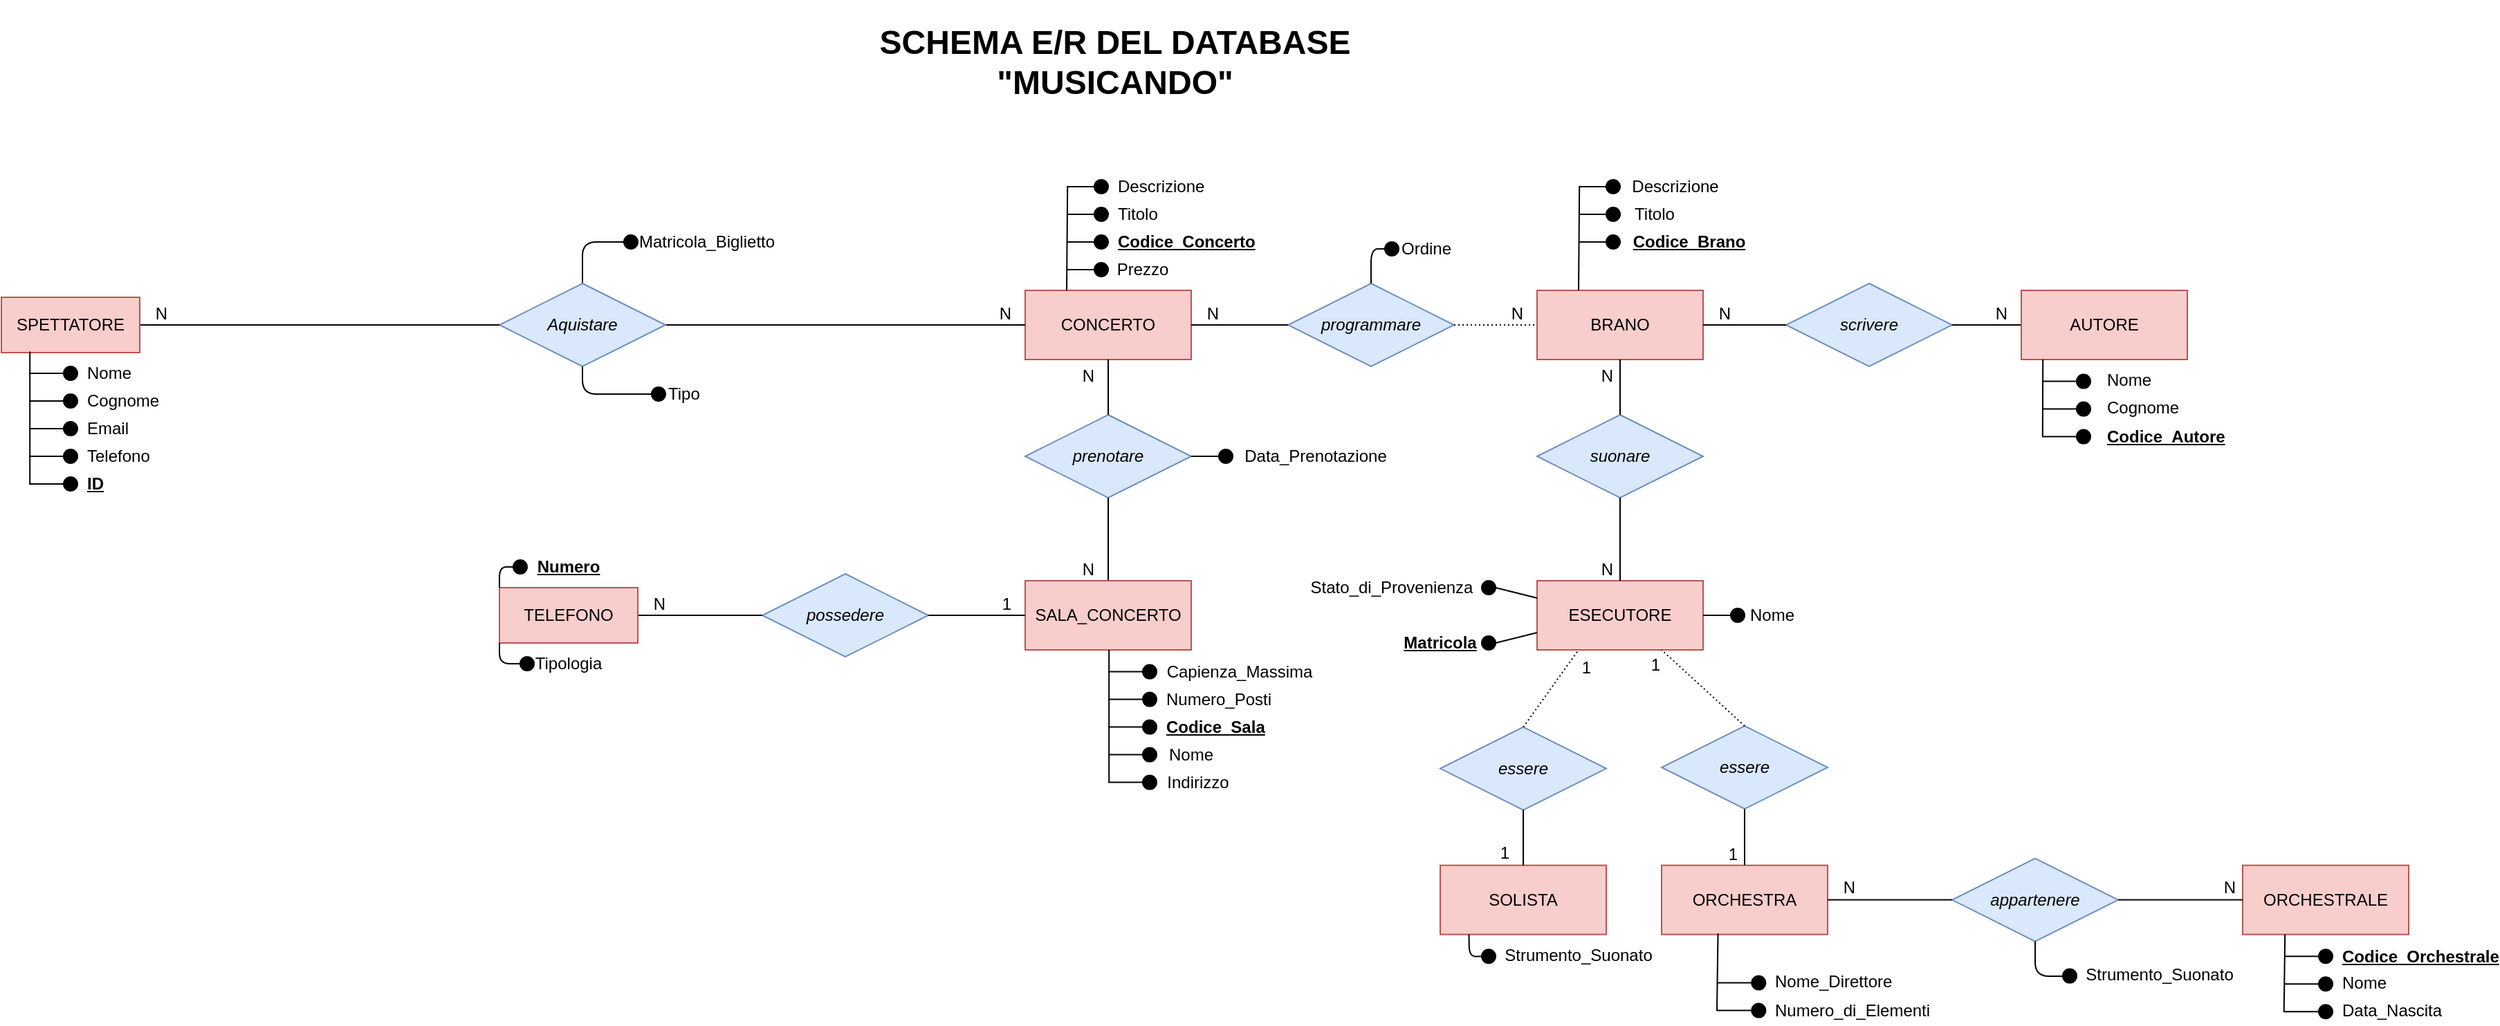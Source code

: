 <mxfile version="14.7.1" type="device"><diagram id="7Fz9VjzhEFHd8WjEYgoF" name="Page-1"><mxGraphModel dx="369" dy="504" grid="1" gridSize="10" guides="1" tooltips="1" connect="1" arrows="1" fold="1" page="1" pageScale="1" pageWidth="827" pageHeight="1169" math="0" shadow="0"><root><mxCell id="0"/><mxCell id="1" parent="0"/><mxCell id="jXvJ6c-4dj2ufVgwyLKk-31" value="CONCERTO" style="whiteSpace=wrap;html=1;align=center;fillColor=#f8cecc;strokeColor=#b85450;" parent="1" vertex="1"><mxGeometry x="1110" y="525" width="120" height="50" as="geometry"/></mxCell><mxCell id="jXvJ6c-4dj2ufVgwyLKk-32" value="&lt;i&gt;prenotare&lt;/i&gt;" style="shape=rhombus;perimeter=rhombusPerimeter;whiteSpace=wrap;html=1;align=center;fillColor=#dae8fc;strokeColor=#6c8ebf;" parent="1" vertex="1"><mxGeometry x="1110" y="615" width="120" height="60" as="geometry"/></mxCell><mxCell id="jXvJ6c-4dj2ufVgwyLKk-33" value="&lt;i&gt;programmare&lt;/i&gt;" style="shape=rhombus;perimeter=rhombusPerimeter;whiteSpace=wrap;html=1;align=center;fillColor=#dae8fc;strokeColor=#6c8ebf;" parent="1" vertex="1"><mxGeometry x="1300" y="520" width="120" height="60" as="geometry"/></mxCell><mxCell id="jXvJ6c-4dj2ufVgwyLKk-35" value="" style="endArrow=none;html=1;exitX=0.25;exitY=0;exitDx=0;exitDy=0;entryX=0.03;entryY=0.54;entryDx=0;entryDy=0;entryPerimeter=0;" parent="1" source="jXvJ6c-4dj2ufVgwyLKk-31" target="jXvJ6c-4dj2ufVgwyLKk-42" edge="1"><mxGeometry width="50" height="50" relative="1" as="geometry"><mxPoint x="1230" y="365" as="sourcePoint"/><mxPoint x="1140" y="435" as="targetPoint"/></mxGeometry></mxCell><mxCell id="jXvJ6c-4dj2ufVgwyLKk-36" value="" style="line;strokeWidth=1;rotatable=0;dashed=0;labelPosition=right;align=left;verticalAlign=middle;spacingTop=0;spacingLeft=6;points=[];portConstraint=eastwest;" parent="1" vertex="1"><mxGeometry x="1140" y="485" width="20" height="10" as="geometry"/></mxCell><mxCell id="jXvJ6c-4dj2ufVgwyLKk-37" value="" style="ellipse;whiteSpace=wrap;html=1;aspect=fixed;fillColor=#000000;" parent="1" vertex="1"><mxGeometry x="1160" y="485" width="10" height="10" as="geometry"/></mxCell><mxCell id="jXvJ6c-4dj2ufVgwyLKk-38" value="&lt;u&gt;&lt;b&gt;Codice_Concerto&lt;/b&gt;&lt;/u&gt;" style="text;html=1;strokeColor=none;fillColor=none;align=left;verticalAlign=middle;whiteSpace=wrap;rounded=0;" parent="1" vertex="1"><mxGeometry x="1175" y="480" width="40" height="20" as="geometry"/></mxCell><mxCell id="jXvJ6c-4dj2ufVgwyLKk-39" value="" style="line;strokeWidth=1;rotatable=0;dashed=0;labelPosition=right;align=left;verticalAlign=middle;spacingTop=0;spacingLeft=6;points=[];portConstraint=eastwest;" parent="1" vertex="1"><mxGeometry x="1140" y="465" width="20" height="10" as="geometry"/></mxCell><mxCell id="jXvJ6c-4dj2ufVgwyLKk-40" value="" style="ellipse;whiteSpace=wrap;html=1;aspect=fixed;fillColor=#000000;" parent="1" vertex="1"><mxGeometry x="1160" y="465" width="10" height="10" as="geometry"/></mxCell><mxCell id="jXvJ6c-4dj2ufVgwyLKk-41" value="Titolo" style="text;html=1;strokeColor=none;fillColor=none;align=left;verticalAlign=middle;whiteSpace=wrap;rounded=0;" parent="1" vertex="1"><mxGeometry x="1175" y="460" width="40" height="20" as="geometry"/></mxCell><mxCell id="jXvJ6c-4dj2ufVgwyLKk-42" value="" style="line;strokeWidth=1;rotatable=0;dashed=0;labelPosition=right;align=left;verticalAlign=middle;spacingTop=0;spacingLeft=6;points=[];portConstraint=eastwest;" parent="1" vertex="1"><mxGeometry x="1140" y="445" width="20" height="10" as="geometry"/></mxCell><mxCell id="jXvJ6c-4dj2ufVgwyLKk-43" value="" style="ellipse;whiteSpace=wrap;html=1;aspect=fixed;fillColor=#000000;" parent="1" vertex="1"><mxGeometry x="1160" y="445" width="10" height="10" as="geometry"/></mxCell><mxCell id="jXvJ6c-4dj2ufVgwyLKk-44" value="Descrizione" style="text;html=1;strokeColor=none;fillColor=none;align=left;verticalAlign=middle;whiteSpace=wrap;rounded=0;" parent="1" vertex="1"><mxGeometry x="1175" y="440" width="40" height="20" as="geometry"/></mxCell><mxCell id="jXvJ6c-4dj2ufVgwyLKk-45" value="" style="endArrow=none;html=1;exitX=1;exitY=0.5;exitDx=0;exitDy=0;" parent="1" source="jXvJ6c-4dj2ufVgwyLKk-32" edge="1"><mxGeometry width="50" height="50" relative="1" as="geometry"><mxPoint x="1280" y="675" as="sourcePoint"/><mxPoint x="1250" y="645" as="targetPoint"/></mxGeometry></mxCell><mxCell id="jXvJ6c-4dj2ufVgwyLKk-46" value="" style="ellipse;whiteSpace=wrap;html=1;aspect=fixed;fillColor=#000000;" parent="1" vertex="1"><mxGeometry x="1250" y="640" width="10" height="10" as="geometry"/></mxCell><mxCell id="jXvJ6c-4dj2ufVgwyLKk-47" value="Data_Prenotazione" style="text;html=1;strokeColor=none;fillColor=none;align=center;verticalAlign=middle;whiteSpace=wrap;rounded=0;" parent="1" vertex="1"><mxGeometry x="1300" y="635" width="40" height="20" as="geometry"/></mxCell><mxCell id="jXvJ6c-4dj2ufVgwyLKk-48" value="" style="endArrow=none;html=1;rounded=0;entryX=0.5;entryY=1;entryDx=0;entryDy=0;exitX=0.5;exitY=0;exitDx=0;exitDy=0;" parent="1" source="jXvJ6c-4dj2ufVgwyLKk-32" target="jXvJ6c-4dj2ufVgwyLKk-31" edge="1"><mxGeometry relative="1" as="geometry"><mxPoint x="1090" y="735" as="sourcePoint"/><mxPoint x="1250" y="735" as="targetPoint"/></mxGeometry></mxCell><mxCell id="jXvJ6c-4dj2ufVgwyLKk-49" value="" style="resizable=0;html=1;align=left;verticalAlign=bottom;" parent="jXvJ6c-4dj2ufVgwyLKk-48" connectable="0" vertex="1"><mxGeometry x="-1" relative="1" as="geometry"><mxPoint x="-20" as="offset"/></mxGeometry></mxCell><mxCell id="jXvJ6c-4dj2ufVgwyLKk-50" value="N" style="resizable=0;html=1;align=right;verticalAlign=bottom;" parent="jXvJ6c-4dj2ufVgwyLKk-48" connectable="0" vertex="1"><mxGeometry x="1" relative="1" as="geometry"><mxPoint x="-10" y="20" as="offset"/></mxGeometry></mxCell><mxCell id="jXvJ6c-4dj2ufVgwyLKk-51" value="" style="endArrow=none;html=1;rounded=0;exitX=0.5;exitY=1;exitDx=0;exitDy=0;" parent="1" source="jXvJ6c-4dj2ufVgwyLKk-32" edge="1"><mxGeometry relative="1" as="geometry"><mxPoint x="1140" y="715" as="sourcePoint"/><mxPoint x="1170" y="735" as="targetPoint"/></mxGeometry></mxCell><mxCell id="jXvJ6c-4dj2ufVgwyLKk-52" value="N" style="resizable=0;html=1;align=right;verticalAlign=bottom;" parent="jXvJ6c-4dj2ufVgwyLKk-51" connectable="0" vertex="1"><mxGeometry x="1" relative="1" as="geometry"><mxPoint x="-10" as="offset"/></mxGeometry></mxCell><mxCell id="jXvJ6c-4dj2ufVgwyLKk-53" value="SALA_CONCERTO" style="whiteSpace=wrap;html=1;align=center;fillColor=#f8cecc;strokeColor=#b85450;" parent="1" vertex="1"><mxGeometry x="1110" y="735" width="120" height="50" as="geometry"/></mxCell><mxCell id="jXvJ6c-4dj2ufVgwyLKk-54" value="&lt;i&gt;possedere&lt;/i&gt;" style="shape=rhombus;perimeter=rhombusPerimeter;whiteSpace=wrap;html=1;align=center;fillColor=#dae8fc;strokeColor=#6c8ebf;" parent="1" vertex="1"><mxGeometry x="920" y="730" width="120" height="60" as="geometry"/></mxCell><mxCell id="jXvJ6c-4dj2ufVgwyLKk-55" value="" style="endArrow=none;html=1;rounded=0;exitX=1;exitY=0.5;exitDx=0;exitDy=0;entryX=0;entryY=0.5;entryDx=0;entryDy=0;" parent="1" source="jXvJ6c-4dj2ufVgwyLKk-54" target="jXvJ6c-4dj2ufVgwyLKk-53" edge="1"><mxGeometry relative="1" as="geometry"><mxPoint x="1070" y="755" as="sourcePoint"/><mxPoint x="1230" y="755" as="targetPoint"/></mxGeometry></mxCell><mxCell id="jXvJ6c-4dj2ufVgwyLKk-56" value="1" style="resizable=0;html=1;align=right;verticalAlign=bottom;" parent="jXvJ6c-4dj2ufVgwyLKk-55" connectable="0" vertex="1"><mxGeometry x="1" relative="1" as="geometry"><mxPoint x="-10" as="offset"/></mxGeometry></mxCell><mxCell id="jXvJ6c-4dj2ufVgwyLKk-57" value="" style="endArrow=none;html=1;rounded=0;exitX=0;exitY=0.5;exitDx=0;exitDy=0;" parent="1" source="jXvJ6c-4dj2ufVgwyLKk-54" edge="1"><mxGeometry relative="1" as="geometry"><mxPoint x="850" y="815" as="sourcePoint"/><mxPoint x="830" y="760" as="targetPoint"/></mxGeometry></mxCell><mxCell id="jXvJ6c-4dj2ufVgwyLKk-58" value="N" style="resizable=0;html=1;align=right;verticalAlign=bottom;" parent="jXvJ6c-4dj2ufVgwyLKk-57" connectable="0" vertex="1"><mxGeometry x="1" relative="1" as="geometry"><mxPoint x="20" as="offset"/></mxGeometry></mxCell><mxCell id="jXvJ6c-4dj2ufVgwyLKk-59" value="TELEFONO" style="whiteSpace=wrap;html=1;align=center;fillColor=#f8cecc;strokeColor=#b85450;" parent="1" vertex="1"><mxGeometry x="730" y="740" width="100" height="40" as="geometry"/></mxCell><mxCell id="jXvJ6c-4dj2ufVgwyLKk-60" value="&lt;b&gt;&lt;u&gt;Numero&lt;/u&gt;&lt;/b&gt;" style="text;html=1;strokeColor=none;fillColor=none;align=center;verticalAlign=middle;whiteSpace=wrap;rounded=0;" parent="1" vertex="1"><mxGeometry x="760" y="715" width="40" height="20" as="geometry"/></mxCell><mxCell id="jXvJ6c-4dj2ufVgwyLKk-61" value="" style="ellipse;whiteSpace=wrap;html=1;aspect=fixed;fillColor=#000000;" parent="1" vertex="1"><mxGeometry x="740" y="720" width="10" height="10" as="geometry"/></mxCell><mxCell id="jXvJ6c-4dj2ufVgwyLKk-62" value="" style="endArrow=none;html=1;exitX=0;exitY=0;exitDx=0;exitDy=0;" parent="1" source="jXvJ6c-4dj2ufVgwyLKk-59" target="jXvJ6c-4dj2ufVgwyLKk-61" edge="1"><mxGeometry width="50" height="50" relative="1" as="geometry"><mxPoint x="750" y="740" as="sourcePoint"/><mxPoint x="765" y="715" as="targetPoint"/><Array as="points"><mxPoint x="730" y="725"/></Array></mxGeometry></mxCell><mxCell id="jXvJ6c-4dj2ufVgwyLKk-63" value="" style="ellipse;whiteSpace=wrap;html=1;aspect=fixed;fillColor=#000000;" parent="1" vertex="1"><mxGeometry x="745" y="790" width="10" height="10" as="geometry"/></mxCell><mxCell id="jXvJ6c-4dj2ufVgwyLKk-64" value="" style="endArrow=none;html=1;exitX=0.25;exitY=1;exitDx=0;exitDy=0;entryX=0;entryY=0.5;entryDx=0;entryDy=0;" parent="1" target="jXvJ6c-4dj2ufVgwyLKk-63" edge="1"><mxGeometry width="50" height="50" relative="1" as="geometry"><mxPoint x="730" y="780" as="sourcePoint"/><mxPoint x="870" y="810" as="targetPoint"/><Array as="points"><mxPoint x="730" y="795"/></Array></mxGeometry></mxCell><mxCell id="jXvJ6c-4dj2ufVgwyLKk-65" value="Tipologia" style="text;html=1;strokeColor=none;fillColor=none;align=center;verticalAlign=middle;whiteSpace=wrap;rounded=0;" parent="1" vertex="1"><mxGeometry x="760" y="785" width="40" height="20" as="geometry"/></mxCell><mxCell id="jXvJ6c-4dj2ufVgwyLKk-68" value="" style="ellipse;whiteSpace=wrap;html=1;aspect=fixed;fillColor=#000000;" parent="1" vertex="1"><mxGeometry x="1160" y="505" width="10" height="10" as="geometry"/></mxCell><mxCell id="jXvJ6c-4dj2ufVgwyLKk-69" value="" style="endArrow=none;html=1;" parent="1" edge="1"><mxGeometry width="50" height="50" relative="1" as="geometry"><mxPoint x="1140" y="510" as="sourcePoint"/><mxPoint x="1160" y="510" as="targetPoint"/></mxGeometry></mxCell><mxCell id="jXvJ6c-4dj2ufVgwyLKk-70" value="" style="endArrow=none;html=1;rounded=0;entryX=0;entryY=0.5;entryDx=0;entryDy=0;exitX=1;exitY=0.5;exitDx=0;exitDy=0;" parent="1" source="jXvJ6c-4dj2ufVgwyLKk-82" target="jXvJ6c-4dj2ufVgwyLKk-31" edge="1"><mxGeometry relative="1" as="geometry"><mxPoint x="762.381" y="550" as="sourcePoint"/><mxPoint x="1010" y="615" as="targetPoint"/></mxGeometry></mxCell><mxCell id="jXvJ6c-4dj2ufVgwyLKk-71" value="N" style="resizable=0;html=1;align=right;verticalAlign=bottom;" parent="jXvJ6c-4dj2ufVgwyLKk-70" connectable="0" vertex="1"><mxGeometry x="1" relative="1" as="geometry"><mxPoint x="-10" as="offset"/></mxGeometry></mxCell><mxCell id="jXvJ6c-4dj2ufVgwyLKk-75" value="" style="endArrow=none;html=1;exitX=0.5;exitY=0;exitDx=0;exitDy=0;" parent="1" edge="1" source="jXvJ6c-4dj2ufVgwyLKk-82"><mxGeometry width="50" height="50" relative="1" as="geometry"><mxPoint x="930" y="530" as="sourcePoint"/><mxPoint x="820" y="490" as="targetPoint"/><Array as="points"><mxPoint x="790" y="490"/></Array></mxGeometry></mxCell><mxCell id="jXvJ6c-4dj2ufVgwyLKk-77" value="" style="ellipse;whiteSpace=wrap;html=1;aspect=fixed;fillColor=#000000;" parent="1" vertex="1"><mxGeometry x="840" y="595" width="10" height="10" as="geometry"/></mxCell><mxCell id="jXvJ6c-4dj2ufVgwyLKk-78" value="Tipo" style="text;html=1;strokeColor=none;fillColor=none;align=left;verticalAlign=middle;whiteSpace=wrap;rounded=0;" parent="1" vertex="1"><mxGeometry x="850" y="590" width="40" height="20" as="geometry"/></mxCell><mxCell id="jXvJ6c-4dj2ufVgwyLKk-80" value="" style="ellipse;whiteSpace=wrap;html=1;aspect=fixed;fillColor=#000000;" parent="1" vertex="1"><mxGeometry x="820" y="485" width="10" height="10" as="geometry"/></mxCell><mxCell id="jXvJ6c-4dj2ufVgwyLKk-81" value="Matricola_Biglietto" style="text;html=1;strokeColor=none;fillColor=none;align=center;verticalAlign=middle;whiteSpace=wrap;rounded=0;" parent="1" vertex="1"><mxGeometry x="860" y="480" width="40" height="20" as="geometry"/></mxCell><mxCell id="jXvJ6c-4dj2ufVgwyLKk-82" value="&lt;i&gt;Aquistare&lt;/i&gt;" style="shape=rhombus;perimeter=rhombusPerimeter;whiteSpace=wrap;html=1;align=center;fillColor=#dae8fc;strokeColor=#6c8ebf;" parent="1" vertex="1"><mxGeometry x="730" y="520" width="120" height="60" as="geometry"/></mxCell><mxCell id="jXvJ6c-4dj2ufVgwyLKk-85" value="" style="endArrow=none;html=1;rounded=0;exitX=0;exitY=0.5;exitDx=0;exitDy=0;" parent="1" source="jXvJ6c-4dj2ufVgwyLKk-82" edge="1"><mxGeometry relative="1" as="geometry"><mxPoint x="390" y="495" as="sourcePoint"/><mxPoint x="470" y="550" as="targetPoint"/></mxGeometry></mxCell><mxCell id="jXvJ6c-4dj2ufVgwyLKk-86" value="N" style="resizable=0;html=1;align=right;verticalAlign=bottom;" parent="jXvJ6c-4dj2ufVgwyLKk-85" connectable="0" vertex="1"><mxGeometry x="1" relative="1" as="geometry"><mxPoint x="20" as="offset"/></mxGeometry></mxCell><mxCell id="jXvJ6c-4dj2ufVgwyLKk-87" value="SPETTATORE" style="whiteSpace=wrap;html=1;align=center;fillColor=#f8cecc;strokeColor=#b85450;" parent="1" vertex="1"><mxGeometry x="370" y="530" width="100" height="40" as="geometry"/></mxCell><mxCell id="jXvJ6c-4dj2ufVgwyLKk-88" value="" style="endArrow=none;html=1;exitX=0.206;exitY=0.98;exitDx=0;exitDy=0;exitPerimeter=0;entryX=0.024;entryY=0.5;entryDx=0;entryDy=0;entryPerimeter=0;" parent="1" source="jXvJ6c-4dj2ufVgwyLKk-87" target="jXvJ6c-4dj2ufVgwyLKk-101" edge="1"><mxGeometry width="50" height="50" relative="1" as="geometry"><mxPoint x="390" y="625" as="sourcePoint"/><mxPoint x="390" y="665" as="targetPoint"/></mxGeometry></mxCell><mxCell id="jXvJ6c-4dj2ufVgwyLKk-89" value="" style="line;strokeWidth=1;rotatable=0;dashed=0;labelPosition=right;align=left;verticalAlign=middle;spacingTop=0;spacingLeft=6;points=[];portConstraint=eastwest;" parent="1" vertex="1"><mxGeometry x="390" y="600" width="25" height="10" as="geometry"/></mxCell><mxCell id="jXvJ6c-4dj2ufVgwyLKk-90" value="" style="ellipse;whiteSpace=wrap;html=1;aspect=fixed;fillColor=#000000;" parent="1" vertex="1"><mxGeometry x="415" y="600" width="10" height="10" as="geometry"/></mxCell><mxCell id="jXvJ6c-4dj2ufVgwyLKk-91" value="Cognome" style="text;html=1;strokeColor=none;fillColor=none;align=left;verticalAlign=middle;whiteSpace=wrap;rounded=0;" parent="1" vertex="1"><mxGeometry x="430" y="595" width="40" height="20" as="geometry"/></mxCell><mxCell id="jXvJ6c-4dj2ufVgwyLKk-92" value="" style="line;strokeWidth=1;rotatable=0;dashed=0;labelPosition=right;align=left;verticalAlign=middle;spacingTop=0;spacingLeft=6;points=[];portConstraint=eastwest;" parent="1" vertex="1"><mxGeometry x="390" y="580" width="25" height="10" as="geometry"/></mxCell><mxCell id="jXvJ6c-4dj2ufVgwyLKk-93" value="" style="ellipse;whiteSpace=wrap;html=1;aspect=fixed;fillColor=#000000;" parent="1" vertex="1"><mxGeometry x="415" y="580" width="10" height="10" as="geometry"/></mxCell><mxCell id="jXvJ6c-4dj2ufVgwyLKk-94" value="Nome" style="text;html=1;strokeColor=none;fillColor=none;align=left;verticalAlign=middle;whiteSpace=wrap;rounded=0;" parent="1" vertex="1"><mxGeometry x="430" y="575" width="40" height="20" as="geometry"/></mxCell><mxCell id="jXvJ6c-4dj2ufVgwyLKk-95" value="" style="line;strokeWidth=1;rotatable=0;dashed=0;labelPosition=right;align=left;verticalAlign=middle;spacingTop=0;spacingLeft=6;points=[];portConstraint=eastwest;" parent="1" vertex="1"><mxGeometry x="390" y="640" width="25" height="10" as="geometry"/></mxCell><mxCell id="jXvJ6c-4dj2ufVgwyLKk-96" value="" style="ellipse;whiteSpace=wrap;html=1;aspect=fixed;fillColor=#000000;" parent="1" vertex="1"><mxGeometry x="415" y="640" width="10" height="10" as="geometry"/></mxCell><mxCell id="jXvJ6c-4dj2ufVgwyLKk-97" value="Telefono" style="text;html=1;strokeColor=none;fillColor=none;align=left;verticalAlign=middle;whiteSpace=wrap;rounded=0;" parent="1" vertex="1"><mxGeometry x="430" y="635" width="40" height="20" as="geometry"/></mxCell><mxCell id="jXvJ6c-4dj2ufVgwyLKk-98" value="" style="line;strokeWidth=1;rotatable=0;dashed=0;labelPosition=right;align=left;verticalAlign=middle;spacingTop=0;spacingLeft=6;points=[];portConstraint=eastwest;" parent="1" vertex="1"><mxGeometry x="390" y="620" width="25" height="10" as="geometry"/></mxCell><mxCell id="jXvJ6c-4dj2ufVgwyLKk-99" value="" style="ellipse;whiteSpace=wrap;html=1;aspect=fixed;fillColor=#000000;" parent="1" vertex="1"><mxGeometry x="415" y="620" width="10" height="10" as="geometry"/></mxCell><mxCell id="jXvJ6c-4dj2ufVgwyLKk-100" value="Email" style="text;html=1;strokeColor=none;fillColor=none;align=left;verticalAlign=middle;whiteSpace=wrap;rounded=0;" parent="1" vertex="1"><mxGeometry x="430" y="615" width="40" height="20" as="geometry"/></mxCell><mxCell id="jXvJ6c-4dj2ufVgwyLKk-101" value="" style="line;strokeWidth=1;rotatable=0;dashed=0;labelPosition=right;align=left;verticalAlign=middle;spacingTop=0;spacingLeft=6;points=[];portConstraint=eastwest;" parent="1" vertex="1"><mxGeometry x="390" y="660" width="25" height="10" as="geometry"/></mxCell><mxCell id="jXvJ6c-4dj2ufVgwyLKk-102" value="" style="ellipse;whiteSpace=wrap;html=1;aspect=fixed;fillColor=#000000;" parent="1" vertex="1"><mxGeometry x="415" y="660" width="10" height="10" as="geometry"/></mxCell><mxCell id="jXvJ6c-4dj2ufVgwyLKk-103" value="&lt;b&gt;&lt;u&gt;ID&lt;/u&gt;&lt;/b&gt;" style="text;html=1;strokeColor=none;fillColor=none;align=left;verticalAlign=middle;whiteSpace=wrap;rounded=0;" parent="1" vertex="1"><mxGeometry x="430" y="655" width="40" height="20" as="geometry"/></mxCell><mxCell id="jXvJ6c-4dj2ufVgwyLKk-104" value="" style="endArrow=none;html=1;rounded=0;exitX=0;exitY=0.5;exitDx=0;exitDy=0;entryX=1;entryY=0.5;entryDx=0;entryDy=0;" parent="1" source="jXvJ6c-4dj2ufVgwyLKk-33" target="jXvJ6c-4dj2ufVgwyLKk-31" edge="1"><mxGeometry relative="1" as="geometry"><mxPoint x="1480" y="605" as="sourcePoint"/><mxPoint x="1640" y="605" as="targetPoint"/></mxGeometry></mxCell><mxCell id="jXvJ6c-4dj2ufVgwyLKk-105" value="N" style="resizable=0;html=1;align=right;verticalAlign=bottom;" parent="jXvJ6c-4dj2ufVgwyLKk-104" connectable="0" vertex="1"><mxGeometry x="1" relative="1" as="geometry"><mxPoint x="20" as="offset"/></mxGeometry></mxCell><mxCell id="jXvJ6c-4dj2ufVgwyLKk-106" value="BRANO" style="whiteSpace=wrap;html=1;align=center;fillColor=#f8cecc;strokeColor=#b85450;" parent="1" vertex="1"><mxGeometry x="1480" y="525" width="120" height="50" as="geometry"/></mxCell><mxCell id="jXvJ6c-4dj2ufVgwyLKk-107" value="" style="endArrow=none;html=1;rounded=0;dashed=1;dashPattern=1 2;exitX=1;exitY=0.5;exitDx=0;exitDy=0;entryX=0;entryY=0.5;entryDx=0;entryDy=0;" parent="1" source="jXvJ6c-4dj2ufVgwyLKk-33" target="jXvJ6c-4dj2ufVgwyLKk-106" edge="1"><mxGeometry relative="1" as="geometry"><mxPoint x="1430" y="615" as="sourcePoint"/><mxPoint x="1590" y="615" as="targetPoint"/></mxGeometry></mxCell><mxCell id="jXvJ6c-4dj2ufVgwyLKk-108" value="N" style="resizable=0;html=1;align=right;verticalAlign=bottom;" parent="jXvJ6c-4dj2ufVgwyLKk-107" connectable="0" vertex="1"><mxGeometry x="1" relative="1" as="geometry"><mxPoint x="-10" as="offset"/></mxGeometry></mxCell><mxCell id="jXvJ6c-4dj2ufVgwyLKk-109" value="" style="endArrow=none;html=1;exitX=0.5;exitY=0;exitDx=0;exitDy=0;" parent="1" source="jXvJ6c-4dj2ufVgwyLKk-33" edge="1"><mxGeometry width="50" height="50" relative="1" as="geometry"><mxPoint x="1350" y="465" as="sourcePoint"/><mxPoint x="1370" y="495" as="targetPoint"/><Array as="points"><mxPoint x="1360" y="495"/></Array></mxGeometry></mxCell><mxCell id="jXvJ6c-4dj2ufVgwyLKk-110" value="" style="ellipse;whiteSpace=wrap;html=1;aspect=fixed;fillColor=#000000;" parent="1" vertex="1"><mxGeometry x="1370" y="490" width="10" height="10" as="geometry"/></mxCell><mxCell id="jXvJ6c-4dj2ufVgwyLKk-111" value="Ordine" style="text;html=1;strokeColor=none;fillColor=none;align=center;verticalAlign=middle;whiteSpace=wrap;rounded=0;" parent="1" vertex="1"><mxGeometry x="1380" y="485" width="40" height="20" as="geometry"/></mxCell><mxCell id="jXvJ6c-4dj2ufVgwyLKk-112" value="" style="endArrow=none;html=1;exitX=0.25;exitY=0;exitDx=0;exitDy=0;entryX=0.03;entryY=0.54;entryDx=0;entryDy=0;entryPerimeter=0;" parent="1" target="jXvJ6c-4dj2ufVgwyLKk-119" edge="1"><mxGeometry width="50" height="50" relative="1" as="geometry"><mxPoint x="1510" y="525" as="sourcePoint"/><mxPoint x="1510" y="435" as="targetPoint"/></mxGeometry></mxCell><mxCell id="jXvJ6c-4dj2ufVgwyLKk-113" value="" style="line;strokeWidth=1;rotatable=0;dashed=0;labelPosition=right;align=left;verticalAlign=middle;spacingTop=0;spacingLeft=6;points=[];portConstraint=eastwest;" parent="1" vertex="1"><mxGeometry x="1510" y="485" width="20" height="10" as="geometry"/></mxCell><mxCell id="jXvJ6c-4dj2ufVgwyLKk-114" value="" style="ellipse;whiteSpace=wrap;html=1;aspect=fixed;fillColor=#000000;" parent="1" vertex="1"><mxGeometry x="1530" y="485" width="10" height="10" as="geometry"/></mxCell><mxCell id="jXvJ6c-4dj2ufVgwyLKk-115" value="&lt;u&gt;&lt;b&gt;Codice_Brano&lt;/b&gt;&lt;/u&gt;" style="text;html=1;strokeColor=none;fillColor=none;align=center;verticalAlign=middle;whiteSpace=wrap;rounded=0;" parent="1" vertex="1"><mxGeometry x="1570" y="480" width="40" height="20" as="geometry"/></mxCell><mxCell id="jXvJ6c-4dj2ufVgwyLKk-116" value="" style="line;strokeWidth=1;rotatable=0;dashed=0;labelPosition=right;align=left;verticalAlign=middle;spacingTop=0;spacingLeft=6;points=[];portConstraint=eastwest;" parent="1" vertex="1"><mxGeometry x="1510" y="465" width="20" height="10" as="geometry"/></mxCell><mxCell id="jXvJ6c-4dj2ufVgwyLKk-117" value="" style="ellipse;whiteSpace=wrap;html=1;aspect=fixed;fillColor=#000000;" parent="1" vertex="1"><mxGeometry x="1530" y="465" width="10" height="10" as="geometry"/></mxCell><mxCell id="jXvJ6c-4dj2ufVgwyLKk-118" value="Titolo" style="text;html=1;strokeColor=none;fillColor=none;align=center;verticalAlign=middle;whiteSpace=wrap;rounded=0;" parent="1" vertex="1"><mxGeometry x="1545" y="460" width="40" height="20" as="geometry"/></mxCell><mxCell id="jXvJ6c-4dj2ufVgwyLKk-119" value="" style="line;strokeWidth=1;rotatable=0;dashed=0;labelPosition=right;align=left;verticalAlign=middle;spacingTop=0;spacingLeft=6;points=[];portConstraint=eastwest;" parent="1" vertex="1"><mxGeometry x="1510" y="445" width="20" height="10" as="geometry"/></mxCell><mxCell id="jXvJ6c-4dj2ufVgwyLKk-120" value="" style="ellipse;whiteSpace=wrap;html=1;aspect=fixed;fillColor=#000000;" parent="1" vertex="1"><mxGeometry x="1530" y="445" width="10" height="10" as="geometry"/></mxCell><mxCell id="jXvJ6c-4dj2ufVgwyLKk-121" value="Descrizione" style="text;html=1;strokeColor=none;fillColor=none;align=center;verticalAlign=middle;whiteSpace=wrap;rounded=0;" parent="1" vertex="1"><mxGeometry x="1560" y="440" width="40" height="20" as="geometry"/></mxCell><mxCell id="jXvJ6c-4dj2ufVgwyLKk-122" value="&lt;i&gt;scrivere&lt;/i&gt;" style="shape=rhombus;perimeter=rhombusPerimeter;whiteSpace=wrap;html=1;align=center;fillColor=#dae8fc;strokeColor=#6c8ebf;" parent="1" vertex="1"><mxGeometry x="1660" y="520" width="120" height="60" as="geometry"/></mxCell><mxCell id="jXvJ6c-4dj2ufVgwyLKk-123" value="" style="endArrow=none;html=1;rounded=0;entryX=1;entryY=0.5;entryDx=0;entryDy=0;exitX=0;exitY=0.5;exitDx=0;exitDy=0;" parent="1" source="jXvJ6c-4dj2ufVgwyLKk-122" target="jXvJ6c-4dj2ufVgwyLKk-106" edge="1"><mxGeometry relative="1" as="geometry"><mxPoint x="1760" y="615" as="sourcePoint"/><mxPoint x="1920" y="615" as="targetPoint"/></mxGeometry></mxCell><mxCell id="jXvJ6c-4dj2ufVgwyLKk-124" value="N" style="resizable=0;html=1;align=right;verticalAlign=bottom;" parent="jXvJ6c-4dj2ufVgwyLKk-123" connectable="0" vertex="1"><mxGeometry x="1" relative="1" as="geometry"><mxPoint x="20" as="offset"/></mxGeometry></mxCell><mxCell id="jXvJ6c-4dj2ufVgwyLKk-125" value="" style="endArrow=none;html=1;rounded=0;exitX=1;exitY=0.5;exitDx=0;exitDy=0;" parent="1" source="jXvJ6c-4dj2ufVgwyLKk-122" edge="1"><mxGeometry relative="1" as="geometry"><mxPoint x="1810" y="545" as="sourcePoint"/><mxPoint x="1830" y="550" as="targetPoint"/></mxGeometry></mxCell><mxCell id="jXvJ6c-4dj2ufVgwyLKk-126" value="N" style="resizable=0;html=1;align=right;verticalAlign=bottom;" parent="jXvJ6c-4dj2ufVgwyLKk-125" connectable="0" vertex="1"><mxGeometry x="1" relative="1" as="geometry"><mxPoint x="-10" as="offset"/></mxGeometry></mxCell><mxCell id="jXvJ6c-4dj2ufVgwyLKk-127" value="AUTORE" style="whiteSpace=wrap;html=1;align=center;fillColor=#f8cecc;strokeColor=#b85450;" parent="1" vertex="1"><mxGeometry x="1830" y="525" width="120" height="50" as="geometry"/></mxCell><mxCell id="jXvJ6c-4dj2ufVgwyLKk-128" value="" style="endArrow=none;html=1;exitX=0.206;exitY=0.98;exitDx=0;exitDy=0;exitPerimeter=0;entryX=0.016;entryY=0.46;entryDx=0;entryDy=0;entryPerimeter=0;" parent="1" target="jXvJ6c-4dj2ufVgwyLKk-135" edge="1"><mxGeometry width="50" height="50" relative="1" as="geometry"><mxPoint x="1845.6" y="575" as="sourcePoint"/><mxPoint x="1845" y="650.4" as="targetPoint"/></mxGeometry></mxCell><mxCell id="jXvJ6c-4dj2ufVgwyLKk-129" value="" style="line;strokeWidth=1;rotatable=0;dashed=0;labelPosition=right;align=left;verticalAlign=middle;spacingTop=0;spacingLeft=6;points=[];portConstraint=eastwest;" parent="1" vertex="1"><mxGeometry x="1845" y="605.8" width="25" height="10" as="geometry"/></mxCell><mxCell id="jXvJ6c-4dj2ufVgwyLKk-130" value="" style="ellipse;whiteSpace=wrap;html=1;aspect=fixed;fillColor=#000000;" parent="1" vertex="1"><mxGeometry x="1870" y="605.8" width="10" height="10" as="geometry"/></mxCell><mxCell id="jXvJ6c-4dj2ufVgwyLKk-131" value="Cognome" style="text;html=1;strokeColor=none;fillColor=none;align=left;verticalAlign=middle;whiteSpace=wrap;rounded=0;" parent="1" vertex="1"><mxGeometry x="1890" y="600" width="40" height="20" as="geometry"/></mxCell><mxCell id="jXvJ6c-4dj2ufVgwyLKk-132" value="" style="line;strokeWidth=1;rotatable=0;dashed=0;labelPosition=right;align=left;verticalAlign=middle;spacingTop=0;spacingLeft=6;points=[];portConstraint=eastwest;" parent="1" vertex="1"><mxGeometry x="1845" y="585.8" width="25" height="10" as="geometry"/></mxCell><mxCell id="jXvJ6c-4dj2ufVgwyLKk-133" value="" style="ellipse;whiteSpace=wrap;html=1;aspect=fixed;fillColor=#000000;" parent="1" vertex="1"><mxGeometry x="1870" y="585.8" width="10" height="10" as="geometry"/></mxCell><mxCell id="jXvJ6c-4dj2ufVgwyLKk-134" value="Nome" style="text;html=1;strokeColor=none;fillColor=none;align=left;verticalAlign=middle;whiteSpace=wrap;rounded=0;" parent="1" vertex="1"><mxGeometry x="1890" y="580" width="40" height="20" as="geometry"/></mxCell><mxCell id="jXvJ6c-4dj2ufVgwyLKk-135" value="" style="line;strokeWidth=1;rotatable=0;dashed=0;labelPosition=right;align=left;verticalAlign=middle;spacingTop=0;spacingLeft=6;points=[];portConstraint=eastwest;" parent="1" vertex="1"><mxGeometry x="1845" y="625.8" width="25" height="10" as="geometry"/></mxCell><mxCell id="jXvJ6c-4dj2ufVgwyLKk-136" value="" style="ellipse;whiteSpace=wrap;html=1;aspect=fixed;fillColor=#000000;" parent="1" vertex="1"><mxGeometry x="1870" y="625.8" width="10" height="10" as="geometry"/></mxCell><mxCell id="jXvJ6c-4dj2ufVgwyLKk-137" value="&lt;b&gt;&lt;u&gt;Codice_Autore&lt;/u&gt;&lt;/b&gt;" style="text;html=1;strokeColor=none;fillColor=none;align=left;verticalAlign=middle;whiteSpace=wrap;rounded=0;" parent="1" vertex="1"><mxGeometry x="1890" y="620.8" width="40" height="20" as="geometry"/></mxCell><mxCell id="jXvJ6c-4dj2ufVgwyLKk-138" value="&lt;i&gt;suonare&lt;/i&gt;" style="shape=rhombus;perimeter=rhombusPerimeter;whiteSpace=wrap;html=1;align=center;fillColor=#dae8fc;strokeColor=#6c8ebf;" parent="1" vertex="1"><mxGeometry x="1480" y="615" width="120" height="60" as="geometry"/></mxCell><mxCell id="jXvJ6c-4dj2ufVgwyLKk-139" value="" style="endArrow=none;html=1;rounded=0;exitX=0.5;exitY=0;exitDx=0;exitDy=0;entryX=0.5;entryY=1;entryDx=0;entryDy=0;" parent="1" source="jXvJ6c-4dj2ufVgwyLKk-138" target="jXvJ6c-4dj2ufVgwyLKk-106" edge="1"><mxGeometry relative="1" as="geometry"><mxPoint x="1600" y="715" as="sourcePoint"/><mxPoint x="1700" y="665" as="targetPoint"/></mxGeometry></mxCell><mxCell id="jXvJ6c-4dj2ufVgwyLKk-140" value="N" style="resizable=0;html=1;align=right;verticalAlign=bottom;" parent="jXvJ6c-4dj2ufVgwyLKk-139" connectable="0" vertex="1"><mxGeometry x="1" relative="1" as="geometry"><mxPoint x="-5" y="20" as="offset"/></mxGeometry></mxCell><mxCell id="jXvJ6c-4dj2ufVgwyLKk-141" value="ESECUTORE" style="whiteSpace=wrap;html=1;align=center;fillColor=#f8cecc;strokeColor=#b85450;" parent="1" vertex="1"><mxGeometry x="1480" y="735" width="120" height="50" as="geometry"/></mxCell><mxCell id="jXvJ6c-4dj2ufVgwyLKk-142" value="" style="endArrow=none;html=1;rounded=0;exitX=0.5;exitY=1;exitDx=0;exitDy=0;entryX=0.5;entryY=0;entryDx=0;entryDy=0;" parent="1" source="jXvJ6c-4dj2ufVgwyLKk-138" target="jXvJ6c-4dj2ufVgwyLKk-141" edge="1"><mxGeometry relative="1" as="geometry"><mxPoint x="1420" y="835" as="sourcePoint"/><mxPoint x="1580" y="835" as="targetPoint"/></mxGeometry></mxCell><mxCell id="jXvJ6c-4dj2ufVgwyLKk-143" value="N" style="resizable=0;html=1;align=right;verticalAlign=bottom;" parent="jXvJ6c-4dj2ufVgwyLKk-142" connectable="0" vertex="1"><mxGeometry x="1" relative="1" as="geometry"><mxPoint x="-5" as="offset"/></mxGeometry></mxCell><mxCell id="jXvJ6c-4dj2ufVgwyLKk-144" value="SOLISTA" style="whiteSpace=wrap;html=1;align=center;fillColor=#f8cecc;strokeColor=#b85450;" parent="1" vertex="1"><mxGeometry x="1410" y="940.8" width="120" height="50" as="geometry"/></mxCell><mxCell id="jXvJ6c-4dj2ufVgwyLKk-145" value="ORCHESTRA" style="whiteSpace=wrap;html=1;align=center;fillColor=#f8cecc;strokeColor=#b85450;" parent="1" vertex="1"><mxGeometry x="1570" y="940.8" width="120" height="50" as="geometry"/></mxCell><mxCell id="jXvJ6c-4dj2ufVgwyLKk-146" value="&lt;i&gt;appartenere&lt;/i&gt;" style="shape=rhombus;perimeter=rhombusPerimeter;whiteSpace=wrap;html=1;align=center;fillColor=#dae8fc;strokeColor=#6c8ebf;" parent="1" vertex="1"><mxGeometry x="1780" y="935.8" width="120" height="60" as="geometry"/></mxCell><mxCell id="jXvJ6c-4dj2ufVgwyLKk-147" value="ORCHESTRALE" style="whiteSpace=wrap;html=1;align=center;fillColor=#f8cecc;strokeColor=#b85450;" parent="1" vertex="1"><mxGeometry x="1990" y="940.8" width="120" height="50" as="geometry"/></mxCell><mxCell id="jXvJ6c-4dj2ufVgwyLKk-148" value="" style="endArrow=none;html=1;rounded=0;exitX=0;exitY=0.5;exitDx=0;exitDy=0;entryX=1;entryY=0.5;entryDx=0;entryDy=0;" parent="1" source="jXvJ6c-4dj2ufVgwyLKk-146" target="jXvJ6c-4dj2ufVgwyLKk-145" edge="1"><mxGeometry relative="1" as="geometry"><mxPoint x="1750" y="960.8" as="sourcePoint"/><mxPoint x="1990" y="1005.8" as="targetPoint"/></mxGeometry></mxCell><mxCell id="jXvJ6c-4dj2ufVgwyLKk-149" value="N" style="resizable=0;html=1;align=right;verticalAlign=bottom;" parent="jXvJ6c-4dj2ufVgwyLKk-148" connectable="0" vertex="1"><mxGeometry x="1" relative="1" as="geometry"><mxPoint x="20" as="offset"/></mxGeometry></mxCell><mxCell id="jXvJ6c-4dj2ufVgwyLKk-150" value="" style="endArrow=none;html=1;rounded=0;exitX=1;exitY=0.5;exitDx=0;exitDy=0;entryX=0;entryY=0.5;entryDx=0;entryDy=0;" parent="1" source="jXvJ6c-4dj2ufVgwyLKk-146" target="jXvJ6c-4dj2ufVgwyLKk-147" edge="1"><mxGeometry relative="1" as="geometry"><mxPoint x="1980" y="870.8" as="sourcePoint"/><mxPoint x="2140" y="870.8" as="targetPoint"/></mxGeometry></mxCell><mxCell id="jXvJ6c-4dj2ufVgwyLKk-151" value="N" style="resizable=0;html=1;align=right;verticalAlign=bottom;" parent="jXvJ6c-4dj2ufVgwyLKk-150" connectable="0" vertex="1"><mxGeometry x="1" relative="1" as="geometry"><mxPoint x="-5" as="offset"/></mxGeometry></mxCell><mxCell id="jXvJ6c-4dj2ufVgwyLKk-152" value="" style="endArrow=none;html=1;exitX=0.5;exitY=1;exitDx=0;exitDy=0;" parent="1" source="jXvJ6c-4dj2ufVgwyLKk-146" edge="1"><mxGeometry width="50" height="50" relative="1" as="geometry"><mxPoint x="1860.0" y="1020.8" as="sourcePoint"/><mxPoint x="1860" y="1021" as="targetPoint"/><Array as="points"><mxPoint x="1840" y="1021"/></Array></mxGeometry></mxCell><mxCell id="jXvJ6c-4dj2ufVgwyLKk-153" value="" style="ellipse;whiteSpace=wrap;html=1;aspect=fixed;fillColor=#000000;" parent="1" vertex="1"><mxGeometry x="1860" y="1015.8" width="10" height="10" as="geometry"/></mxCell><mxCell id="jXvJ6c-4dj2ufVgwyLKk-154" value="Strumento_Suonato" style="text;html=1;strokeColor=none;fillColor=none;align=center;verticalAlign=middle;whiteSpace=wrap;rounded=0;" parent="1" vertex="1"><mxGeometry x="1910" y="1010" width="40" height="20" as="geometry"/></mxCell><mxCell id="jXvJ6c-4dj2ufVgwyLKk-155" value="" style="endArrow=none;html=1;exitX=0.206;exitY=0.98;exitDx=0;exitDy=0;exitPerimeter=0;entryX=-0.006;entryY=0.536;entryDx=0;entryDy=0;entryPerimeter=0;" parent="1" target="jXvJ6c-4dj2ufVgwyLKk-162" edge="1"><mxGeometry width="50" height="50" relative="1" as="geometry"><mxPoint x="2020.6" y="990.8" as="sourcePoint"/><mxPoint x="2019.9" y="1068.04" as="targetPoint"/></mxGeometry></mxCell><mxCell id="jXvJ6c-4dj2ufVgwyLKk-156" value="" style="line;strokeWidth=1;rotatable=0;dashed=0;labelPosition=right;align=left;verticalAlign=middle;spacingTop=0;spacingLeft=6;points=[];portConstraint=eastwest;" parent="1" vertex="1"><mxGeometry x="2020" y="1021.6" width="25" height="10" as="geometry"/></mxCell><mxCell id="jXvJ6c-4dj2ufVgwyLKk-157" value="" style="ellipse;whiteSpace=wrap;html=1;aspect=fixed;fillColor=#000000;" parent="1" vertex="1"><mxGeometry x="2045" y="1021.6" width="10" height="10" as="geometry"/></mxCell><mxCell id="jXvJ6c-4dj2ufVgwyLKk-158" value="Nome" style="text;html=1;strokeColor=none;fillColor=none;align=left;verticalAlign=middle;whiteSpace=wrap;rounded=0;" parent="1" vertex="1"><mxGeometry x="2060" y="1015.8" width="40" height="20" as="geometry"/></mxCell><mxCell id="jXvJ6c-4dj2ufVgwyLKk-159" value="" style="line;strokeWidth=1;rotatable=0;dashed=0;labelPosition=right;align=left;verticalAlign=middle;spacingTop=0;spacingLeft=6;points=[];portConstraint=eastwest;" parent="1" vertex="1"><mxGeometry x="2020" y="1001.6" width="25" height="10" as="geometry"/></mxCell><mxCell id="jXvJ6c-4dj2ufVgwyLKk-160" value="" style="ellipse;whiteSpace=wrap;html=1;aspect=fixed;fillColor=#000000;" parent="1" vertex="1"><mxGeometry x="2045" y="1001.6" width="10" height="10" as="geometry"/></mxCell><mxCell id="jXvJ6c-4dj2ufVgwyLKk-161" value="&lt;b&gt;&lt;u&gt;Codice_Orchestrale&lt;/u&gt;&lt;/b&gt;" style="text;html=1;strokeColor=none;fillColor=none;align=left;verticalAlign=middle;whiteSpace=wrap;rounded=0;" parent="1" vertex="1"><mxGeometry x="2060" y="996.6" width="40" height="20" as="geometry"/></mxCell><mxCell id="jXvJ6c-4dj2ufVgwyLKk-162" value="" style="line;strokeWidth=1;rotatable=0;dashed=0;labelPosition=right;align=left;verticalAlign=middle;spacingTop=0;spacingLeft=6;points=[];portConstraint=eastwest;" parent="1" vertex="1"><mxGeometry x="2020" y="1041.6" width="25" height="10" as="geometry"/></mxCell><mxCell id="jXvJ6c-4dj2ufVgwyLKk-163" value="" style="ellipse;whiteSpace=wrap;html=1;aspect=fixed;fillColor=#000000;" parent="1" vertex="1"><mxGeometry x="2045" y="1041.6" width="10" height="10" as="geometry"/></mxCell><mxCell id="jXvJ6c-4dj2ufVgwyLKk-164" value="Data_Nascita" style="text;html=1;strokeColor=none;fillColor=none;align=left;verticalAlign=middle;whiteSpace=wrap;rounded=0;" parent="1" vertex="1"><mxGeometry x="2060" y="1035.8" width="40" height="20" as="geometry"/></mxCell><mxCell id="jXvJ6c-4dj2ufVgwyLKk-165" value="" style="endArrow=none;html=1;exitX=0.206;exitY=0.98;exitDx=0;exitDy=0;exitPerimeter=0;entryX=0;entryY=0.5;entryDx=0;entryDy=0;" parent="1" target="jXvJ6c-4dj2ufVgwyLKk-166" edge="1"><mxGeometry width="50" height="50" relative="1" as="geometry"><mxPoint x="1430.75" y="990.8" as="sourcePoint"/><mxPoint x="1429.775" y="1022.8" as="targetPoint"/><Array as="points"><mxPoint x="1431" y="1006.8"/></Array></mxGeometry></mxCell><mxCell id="jXvJ6c-4dj2ufVgwyLKk-166" value="" style="ellipse;whiteSpace=wrap;html=1;aspect=fixed;fillColor=#000000;" parent="1" vertex="1"><mxGeometry x="1440" y="1001.6" width="10" height="10" as="geometry"/></mxCell><mxCell id="jXvJ6c-4dj2ufVgwyLKk-167" value="Strumento_Suonato" style="text;html=1;strokeColor=none;fillColor=none;align=center;verticalAlign=middle;whiteSpace=wrap;rounded=0;" parent="1" vertex="1"><mxGeometry x="1490" y="995.8" width="40" height="20" as="geometry"/></mxCell><mxCell id="jXvJ6c-4dj2ufVgwyLKk-168" value="" style="endArrow=none;html=1;exitX=0.206;exitY=0.98;exitDx=0;exitDy=0;exitPerimeter=0;entryX=-0.006;entryY=0.536;entryDx=0;entryDy=0;entryPerimeter=0;" parent="1" target="jXvJ6c-4dj2ufVgwyLKk-172" edge="1"><mxGeometry width="50" height="50" relative="1" as="geometry"><mxPoint x="1610.75" y="990" as="sourcePoint"/><mxPoint x="1610.05" y="1067.24" as="targetPoint"/></mxGeometry></mxCell><mxCell id="jXvJ6c-4dj2ufVgwyLKk-169" value="" style="line;strokeWidth=1;rotatable=0;dashed=0;labelPosition=right;align=left;verticalAlign=middle;spacingTop=0;spacingLeft=6;points=[];portConstraint=eastwest;" parent="1" vertex="1"><mxGeometry x="1610.15" y="1020.8" width="25" height="10" as="geometry"/></mxCell><mxCell id="jXvJ6c-4dj2ufVgwyLKk-170" value="" style="ellipse;whiteSpace=wrap;html=1;aspect=fixed;fillColor=#000000;" parent="1" vertex="1"><mxGeometry x="1635.15" y="1020.8" width="10" height="10" as="geometry"/></mxCell><mxCell id="jXvJ6c-4dj2ufVgwyLKk-171" value="Nome_Direttore" style="text;html=1;strokeColor=none;fillColor=none;align=left;verticalAlign=middle;whiteSpace=wrap;rounded=0;" parent="1" vertex="1"><mxGeometry x="1650" y="1015" width="40" height="20" as="geometry"/></mxCell><mxCell id="jXvJ6c-4dj2ufVgwyLKk-172" value="" style="line;strokeWidth=1;rotatable=0;dashed=0;labelPosition=right;align=left;verticalAlign=middle;spacingTop=0;spacingLeft=6;points=[];portConstraint=eastwest;" parent="1" vertex="1"><mxGeometry x="1610.15" y="1040.8" width="25" height="10" as="geometry"/></mxCell><mxCell id="jXvJ6c-4dj2ufVgwyLKk-173" value="" style="ellipse;whiteSpace=wrap;html=1;aspect=fixed;fillColor=#000000;" parent="1" vertex="1"><mxGeometry x="1635.15" y="1040.8" width="10" height="10" as="geometry"/></mxCell><mxCell id="jXvJ6c-4dj2ufVgwyLKk-174" value="Numero_di_Elementi" style="text;html=1;strokeColor=none;fillColor=none;align=left;verticalAlign=middle;whiteSpace=wrap;rounded=0;" parent="1" vertex="1"><mxGeometry x="1650" y="1035.8" width="124.85" height="20" as="geometry"/></mxCell><mxCell id="jXvJ6c-4dj2ufVgwyLKk-175" value="" style="endArrow=none;html=1;exitX=1;exitY=0.5;exitDx=0;exitDy=0;" parent="1" edge="1"><mxGeometry width="50" height="50" relative="1" as="geometry"><mxPoint x="1600" y="760" as="sourcePoint"/><mxPoint x="1620" y="760" as="targetPoint"/></mxGeometry></mxCell><mxCell id="jXvJ6c-4dj2ufVgwyLKk-176" value="" style="ellipse;whiteSpace=wrap;html=1;aspect=fixed;fillColor=#000000;" parent="1" vertex="1"><mxGeometry x="1620" y="755" width="10" height="10" as="geometry"/></mxCell><mxCell id="jXvJ6c-4dj2ufVgwyLKk-177" value="Nome" style="text;html=1;strokeColor=none;fillColor=none;align=center;verticalAlign=middle;whiteSpace=wrap;rounded=0;" parent="1" vertex="1"><mxGeometry x="1630" y="750" width="40" height="20" as="geometry"/></mxCell><mxCell id="jXvJ6c-4dj2ufVgwyLKk-178" value="" style="endArrow=none;html=1;exitX=0;exitY=0.25;exitDx=0;exitDy=0;entryX=1;entryY=0.5;entryDx=0;entryDy=0;" parent="1" source="jXvJ6c-4dj2ufVgwyLKk-141" target="jXvJ6c-4dj2ufVgwyLKk-179" edge="1"><mxGeometry width="50" height="50" relative="1" as="geometry"><mxPoint x="1390.0" y="700" as="sourcePoint"/><mxPoint x="1410.0" y="700" as="targetPoint"/></mxGeometry></mxCell><mxCell id="jXvJ6c-4dj2ufVgwyLKk-179" value="" style="ellipse;whiteSpace=wrap;html=1;aspect=fixed;fillColor=#000000;" parent="1" vertex="1"><mxGeometry x="1440" y="735" width="10" height="10" as="geometry"/></mxCell><mxCell id="jXvJ6c-4dj2ufVgwyLKk-180" value="Stato_di_Provenienza" style="text;html=1;strokeColor=none;fillColor=none;align=center;verticalAlign=middle;whiteSpace=wrap;rounded=0;" parent="1" vertex="1"><mxGeometry x="1355" y="730" width="40" height="20" as="geometry"/></mxCell><mxCell id="jXvJ6c-4dj2ufVgwyLKk-181" value="" style="endArrow=none;html=1;exitX=0;exitY=0.75;exitDx=0;exitDy=0;entryX=1;entryY=0.5;entryDx=0;entryDy=0;" parent="1" source="jXvJ6c-4dj2ufVgwyLKk-141" target="jXvJ6c-4dj2ufVgwyLKk-182" edge="1"><mxGeometry width="50" height="50" relative="1" as="geometry"><mxPoint x="1470.0" y="790" as="sourcePoint"/><mxPoint x="1400.0" y="742.5" as="targetPoint"/></mxGeometry></mxCell><mxCell id="jXvJ6c-4dj2ufVgwyLKk-182" value="" style="ellipse;whiteSpace=wrap;html=1;aspect=fixed;fillColor=#000000;" parent="1" vertex="1"><mxGeometry x="1440" y="775" width="10" height="10" as="geometry"/></mxCell><mxCell id="jXvJ6c-4dj2ufVgwyLKk-183" value="&lt;b&gt;&lt;u&gt;Matricola&lt;/u&gt;&lt;/b&gt;" style="text;html=1;strokeColor=none;fillColor=none;align=center;verticalAlign=middle;whiteSpace=wrap;rounded=0;" parent="1" vertex="1"><mxGeometry x="1390" y="770" width="40" height="20" as="geometry"/></mxCell><mxCell id="jXvJ6c-4dj2ufVgwyLKk-184" value="" style="endArrow=none;html=1;exitX=0.206;exitY=0.98;exitDx=0;exitDy=0;exitPerimeter=0;entryX=0.024;entryY=0.5;entryDx=0;entryDy=0;entryPerimeter=0;" parent="1" target="jXvJ6c-4dj2ufVgwyLKk-196" edge="1"><mxGeometry width="50" height="50" relative="1" as="geometry"><mxPoint x="1170.6" y="785" as="sourcePoint"/><mxPoint x="1170" y="880.8" as="targetPoint"/></mxGeometry></mxCell><mxCell id="jXvJ6c-4dj2ufVgwyLKk-185" value="" style="line;strokeWidth=1;rotatable=0;dashed=0;labelPosition=right;align=left;verticalAlign=middle;spacingTop=0;spacingLeft=6;points=[];portConstraint=eastwest;" parent="1" vertex="1"><mxGeometry x="1170" y="815.8" width="25" height="10" as="geometry"/></mxCell><mxCell id="jXvJ6c-4dj2ufVgwyLKk-186" value="" style="ellipse;whiteSpace=wrap;html=1;aspect=fixed;fillColor=#000000;" parent="1" vertex="1"><mxGeometry x="1195" y="815.8" width="10" height="10" as="geometry"/></mxCell><mxCell id="jXvJ6c-4dj2ufVgwyLKk-187" value="Capienza_Massima" style="text;html=1;strokeColor=none;fillColor=none;align=center;verticalAlign=middle;whiteSpace=wrap;rounded=0;" parent="1" vertex="1"><mxGeometry x="1245" y="790.8" width="40" height="20" as="geometry"/></mxCell><mxCell id="jXvJ6c-4dj2ufVgwyLKk-188" value="" style="line;strokeWidth=1;rotatable=0;dashed=0;labelPosition=right;align=left;verticalAlign=middle;spacingTop=0;spacingLeft=6;points=[];portConstraint=eastwest;" parent="1" vertex="1"><mxGeometry x="1170" y="795.8" width="25" height="10" as="geometry"/></mxCell><mxCell id="jXvJ6c-4dj2ufVgwyLKk-189" value="" style="ellipse;whiteSpace=wrap;html=1;aspect=fixed;fillColor=#000000;" parent="1" vertex="1"><mxGeometry x="1195" y="795.8" width="10" height="10" as="geometry"/></mxCell><mxCell id="jXvJ6c-4dj2ufVgwyLKk-190" value="" style="line;strokeWidth=1;rotatable=0;dashed=0;labelPosition=right;align=left;verticalAlign=middle;spacingTop=0;spacingLeft=6;points=[];portConstraint=eastwest;" parent="1" vertex="1"><mxGeometry x="1170" y="855.8" width="25" height="10" as="geometry"/></mxCell><mxCell id="jXvJ6c-4dj2ufVgwyLKk-191" value="" style="ellipse;whiteSpace=wrap;html=1;aspect=fixed;fillColor=#000000;" parent="1" vertex="1"><mxGeometry x="1195" y="855.8" width="10" height="10" as="geometry"/></mxCell><mxCell id="jXvJ6c-4dj2ufVgwyLKk-192" value="&lt;b&gt;&lt;u&gt;Codice_Sala&lt;/u&gt;&lt;/b&gt;" style="text;html=1;strokeColor=none;fillColor=none;align=left;verticalAlign=middle;whiteSpace=wrap;rounded=0;" parent="1" vertex="1"><mxGeometry x="1210" y="830.8" width="40" height="20" as="geometry"/></mxCell><mxCell id="jXvJ6c-4dj2ufVgwyLKk-193" value="" style="line;strokeWidth=1;rotatable=0;dashed=0;labelPosition=right;align=left;verticalAlign=middle;spacingTop=0;spacingLeft=6;points=[];portConstraint=eastwest;" parent="1" vertex="1"><mxGeometry x="1170" y="835.8" width="25" height="10" as="geometry"/></mxCell><mxCell id="jXvJ6c-4dj2ufVgwyLKk-194" value="" style="ellipse;whiteSpace=wrap;html=1;aspect=fixed;fillColor=#000000;" parent="1" vertex="1"><mxGeometry x="1195" y="835.8" width="10" height="10" as="geometry"/></mxCell><mxCell id="jXvJ6c-4dj2ufVgwyLKk-195" value="Numero_Posti" style="text;html=1;strokeColor=none;fillColor=none;align=center;verticalAlign=middle;whiteSpace=wrap;rounded=0;" parent="1" vertex="1"><mxGeometry x="1230" y="810.8" width="40" height="20" as="geometry"/></mxCell><mxCell id="jXvJ6c-4dj2ufVgwyLKk-196" value="" style="line;strokeWidth=1;rotatable=0;dashed=0;labelPosition=right;align=left;verticalAlign=middle;spacingTop=0;spacingLeft=6;points=[];portConstraint=eastwest;" parent="1" vertex="1"><mxGeometry x="1170" y="875.8" width="25" height="10" as="geometry"/></mxCell><mxCell id="jXvJ6c-4dj2ufVgwyLKk-197" value="" style="ellipse;whiteSpace=wrap;html=1;aspect=fixed;fillColor=#000000;" parent="1" vertex="1"><mxGeometry x="1195" y="875.8" width="10" height="10" as="geometry"/></mxCell><mxCell id="jXvJ6c-4dj2ufVgwyLKk-198" value="Nome" style="text;html=1;strokeColor=none;fillColor=none;align=center;verticalAlign=middle;whiteSpace=wrap;rounded=0;" parent="1" vertex="1"><mxGeometry x="1210" y="850.8" width="40" height="20" as="geometry"/></mxCell><mxCell id="jXvJ6c-4dj2ufVgwyLKk-199" value="Indirizzo" style="text;html=1;strokeColor=none;fillColor=none;align=center;verticalAlign=middle;whiteSpace=wrap;rounded=0;" parent="1" vertex="1"><mxGeometry x="1215" y="870.8" width="40" height="20" as="geometry"/></mxCell><mxCell id="jXvJ6c-4dj2ufVgwyLKk-200" value="&lt;h1&gt;SCHEMA E/R DEL DATABASE &quot;MUSICANDO&quot;&lt;/h1&gt;" style="text;html=1;strokeColor=none;fillColor=none;align=center;verticalAlign=middle;whiteSpace=wrap;rounded=0;" parent="1" vertex="1"><mxGeometry x="955" y="350" width="440" height="20" as="geometry"/></mxCell><mxCell id="jXvJ6c-4dj2ufVgwyLKk-201" value="&lt;i&gt;essere&lt;/i&gt;" style="shape=rhombus;perimeter=rhombusPerimeter;whiteSpace=wrap;html=1;align=center;fillColor=#dae8fc;strokeColor=#6c8ebf;" parent="1" vertex="1"><mxGeometry x="1410" y="840.8" width="120" height="60" as="geometry"/></mxCell><mxCell id="jXvJ6c-4dj2ufVgwyLKk-202" value="&lt;i&gt;essere&lt;/i&gt;" style="shape=rhombus;perimeter=rhombusPerimeter;whiteSpace=wrap;html=1;align=center;fillColor=#dae8fc;strokeColor=#6c8ebf;" parent="1" vertex="1"><mxGeometry x="1570" y="840" width="120" height="60" as="geometry"/></mxCell><mxCell id="jXvJ6c-4dj2ufVgwyLKk-203" value="" style="endArrow=none;html=1;rounded=0;exitX=0.5;exitY=1;exitDx=0;exitDy=0;entryX=0.5;entryY=0;entryDx=0;entryDy=0;" parent="1" source="jXvJ6c-4dj2ufVgwyLKk-201" target="jXvJ6c-4dj2ufVgwyLKk-144" edge="1"><mxGeometry relative="1" as="geometry"><mxPoint x="1280" y="990" as="sourcePoint"/><mxPoint x="1440" y="990" as="targetPoint"/></mxGeometry></mxCell><mxCell id="jXvJ6c-4dj2ufVgwyLKk-204" value="1" style="resizable=0;html=1;align=right;verticalAlign=bottom;" parent="jXvJ6c-4dj2ufVgwyLKk-203" connectable="0" vertex="1"><mxGeometry x="1" relative="1" as="geometry"><mxPoint x="-10" as="offset"/></mxGeometry></mxCell><mxCell id="jXvJ6c-4dj2ufVgwyLKk-205" value="" style="endArrow=none;html=1;rounded=0;exitX=0.5;exitY=1;exitDx=0;exitDy=0;entryX=0.5;entryY=0;entryDx=0;entryDy=0;" parent="1" source="jXvJ6c-4dj2ufVgwyLKk-202" target="jXvJ6c-4dj2ufVgwyLKk-145" edge="1"><mxGeometry relative="1" as="geometry"><mxPoint x="1440" y="1050" as="sourcePoint"/><mxPoint x="1600" y="1050" as="targetPoint"/></mxGeometry></mxCell><mxCell id="jXvJ6c-4dj2ufVgwyLKk-206" value="1" style="resizable=0;html=1;align=right;verticalAlign=bottom;" parent="jXvJ6c-4dj2ufVgwyLKk-205" connectable="0" vertex="1"><mxGeometry x="1" relative="1" as="geometry"><mxPoint x="-5" as="offset"/></mxGeometry></mxCell><mxCell id="jXvJ6c-4dj2ufVgwyLKk-207" value="" style="endArrow=none;html=1;rounded=0;dashed=1;dashPattern=1 2;entryX=0.25;entryY=1;entryDx=0;entryDy=0;exitX=0.5;exitY=0;exitDx=0;exitDy=0;" parent="1" source="jXvJ6c-4dj2ufVgwyLKk-201" target="jXvJ6c-4dj2ufVgwyLKk-141" edge="1"><mxGeometry relative="1" as="geometry"><mxPoint x="1240" y="960" as="sourcePoint"/><mxPoint x="1400" y="960" as="targetPoint"/></mxGeometry></mxCell><mxCell id="jXvJ6c-4dj2ufVgwyLKk-208" value="1" style="resizable=0;html=1;align=right;verticalAlign=bottom;" parent="jXvJ6c-4dj2ufVgwyLKk-207" connectable="0" vertex="1"><mxGeometry x="1" relative="1" as="geometry"><mxPoint x="10" y="21" as="offset"/></mxGeometry></mxCell><mxCell id="jXvJ6c-4dj2ufVgwyLKk-209" value="" style="endArrow=none;html=1;rounded=0;dashed=1;dashPattern=1 2;exitX=0.5;exitY=0;exitDx=0;exitDy=0;entryX=0.75;entryY=1;entryDx=0;entryDy=0;" parent="1" source="jXvJ6c-4dj2ufVgwyLKk-202" target="jXvJ6c-4dj2ufVgwyLKk-141" edge="1"><mxGeometry relative="1" as="geometry"><mxPoint x="1750" y="800" as="sourcePoint"/><mxPoint x="1910" y="800" as="targetPoint"/></mxGeometry></mxCell><mxCell id="jXvJ6c-4dj2ufVgwyLKk-210" value="1" style="resizable=0;html=1;align=right;verticalAlign=bottom;" parent="jXvJ6c-4dj2ufVgwyLKk-209" connectable="0" vertex="1"><mxGeometry x="1" relative="1" as="geometry"><mxPoint y="20" as="offset"/></mxGeometry></mxCell><mxCell id="oDrQDiUy4Nlknwx-Me_V-3" value="Prezzo" style="text;html=1;strokeColor=none;fillColor=none;align=center;verticalAlign=middle;whiteSpace=wrap;rounded=0;" vertex="1" parent="1"><mxGeometry x="1175" y="500" width="40" height="20" as="geometry"/></mxCell><mxCell id="oDrQDiUy4Nlknwx-Me_V-5" value="" style="endArrow=none;html=1;exitX=0.5;exitY=1;exitDx=0;exitDy=0;" edge="1" parent="1" source="jXvJ6c-4dj2ufVgwyLKk-82"><mxGeometry width="50" height="50" relative="1" as="geometry"><mxPoint x="850" y="635.8" as="sourcePoint"/><mxPoint x="840" y="600" as="targetPoint"/><Array as="points"><mxPoint x="790" y="600"/><mxPoint x="820" y="600"/></Array></mxGeometry></mxCell></root></mxGraphModel></diagram></mxfile>